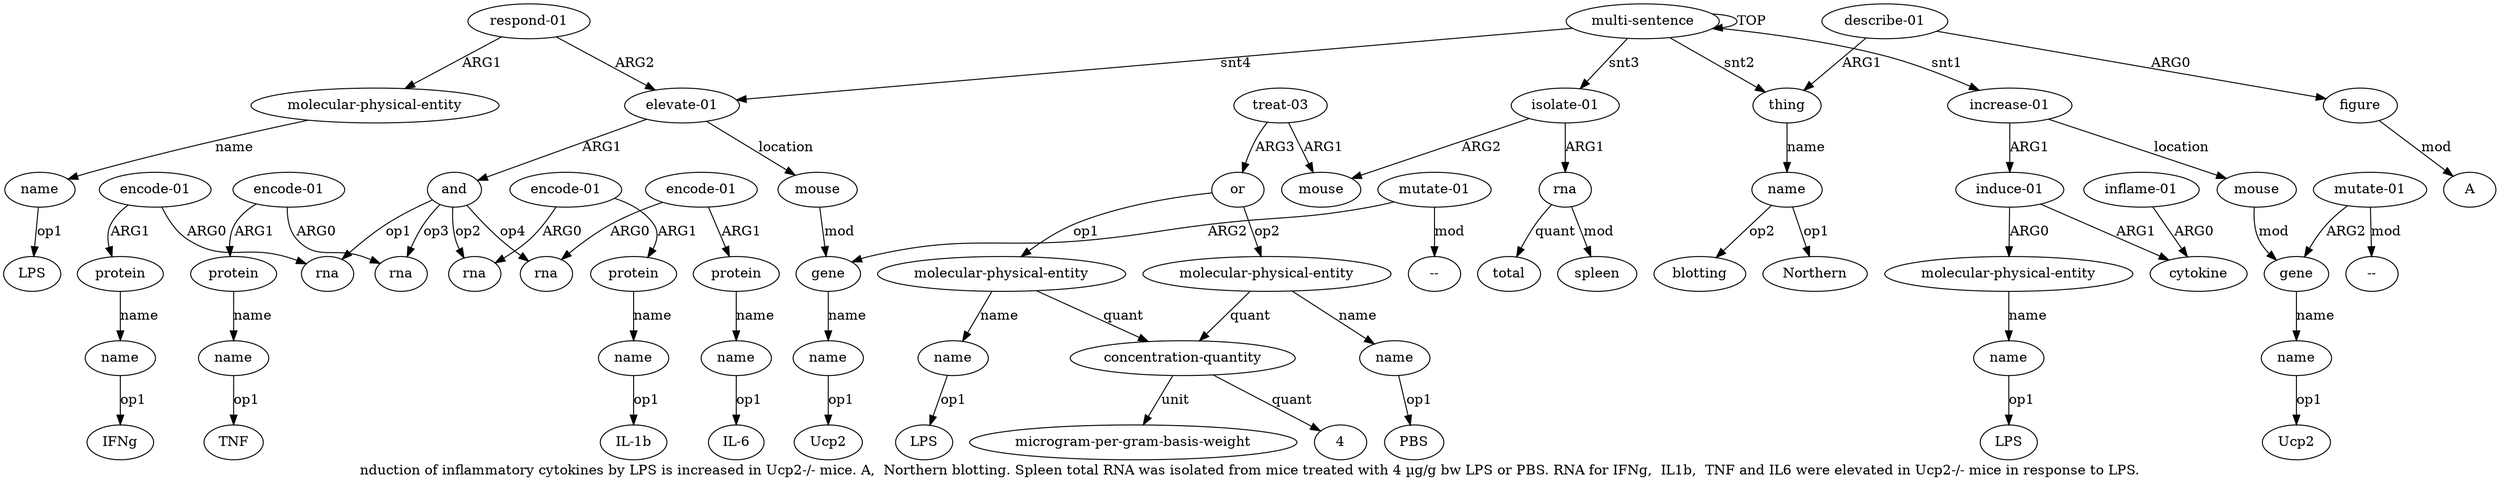 digraph  {
	graph [label="nduction of inflammatory cytokines by LPS is increased in Ucp2-/- mice. A,  Northern blotting. Spleen total RNA was isolated from \
mice treated with 4 µg/g bw LPS or PBS. RNA for IFNg,  IL1b,  TNF and IL6 were elevated in Ucp2-/- mice in response to LPS."];
	node [label="\N"];
	a20	 [color=black,
		gold_ind=20,
		gold_label="treat-03",
		label="treat-03",
		test_ind=20,
		test_label="treat-03"];
	a21	 [color=black,
		gold_ind=21,
		gold_label=or,
		label=or,
		test_ind=21,
		test_label=or];
	a20 -> a21 [key=0,
	color=black,
	gold_label=ARG3,
	label=ARG3,
	test_label=ARG3];
a19 [color=black,
	gold_ind=19,
	gold_label=mouse,
	label=mouse,
	test_ind=19,
	test_label=mouse];
a20 -> a19 [key=0,
color=black,
gold_label=ARG1,
label=ARG1,
test_label=ARG1];
a22 [color=black,
gold_ind=22,
gold_label="molecular-physical-entity",
label="molecular-physical-entity",
test_ind=22,
test_label="molecular-physical-entity"];
a21 -> a22 [key=0,
color=black,
gold_label=op1,
label=op1,
test_label=op1];
a26 [color=black,
gold_ind=26,
gold_label="molecular-physical-entity",
label="molecular-physical-entity",
test_ind=26,
test_label="molecular-physical-entity"];
a21 -> a26 [key=0,
color=black,
gold_label=op2,
label=op2,
test_label=op2];
a23 [color=black,
gold_ind=23,
gold_label=name,
label=name,
test_ind=23,
test_label=name];
a22 -> a23 [key=0,
color=black,
gold_label=name,
label=name,
test_label=name];
a24 [color=black,
gold_ind=24,
gold_label="concentration-quantity",
label="concentration-quantity",
test_ind=24,
test_label="concentration-quantity"];
a22 -> a24 [key=0,
color=black,
gold_label=quant,
label=quant,
test_label=quant];
"a23 LPS" [color=black,
gold_ind=-1,
gold_label=LPS,
label=LPS,
test_ind=-1,
test_label=LPS];
a23 -> "a23 LPS" [key=0,
color=black,
gold_label=op1,
label=op1,
test_label=op1];
a25 [color=black,
gold_ind=25,
gold_label="microgram-per-gram-basis-weight",
label="microgram-per-gram-basis-weight",
test_ind=25,
test_label="microgram-per-gram-basis-weight"];
a24 -> a25 [key=0,
color=black,
gold_label=unit,
label=unit,
test_label=unit];
"a24 4" [color=black,
gold_ind=-1,
gold_label=4,
label=4,
test_ind=-1,
test_label=4];
a24 -> "a24 4" [key=0,
color=black,
gold_label=quant,
label=quant,
test_label=quant];
a26 -> a24 [key=0,
color=black,
gold_label=quant,
label=quant,
test_label=quant];
a27 [color=black,
gold_ind=27,
gold_label=name,
label=name,
test_ind=27,
test_label=name];
a26 -> a27 [key=0,
color=black,
gold_label=name,
label=name,
test_label=name];
"a27 PBS" [color=black,
gold_ind=-1,
gold_label=PBS,
label=PBS,
test_ind=-1,
test_label=PBS];
a27 -> "a27 PBS" [key=0,
color=black,
gold_label=op1,
label=op1,
test_label=op1];
a28 [color=black,
gold_ind=28,
gold_label="elevate-01",
label="elevate-01",
test_ind=28,
test_label="elevate-01"];
a29 [color=black,
gold_ind=29,
gold_label=and,
label=and,
test_ind=29,
test_label=and];
a28 -> a29 [key=0,
color=black,
gold_label=ARG1,
label=ARG1,
test_label=ARG1];
a46 [color=black,
gold_ind=46,
gold_label=mouse,
label=mouse,
test_ind=46,
test_label=mouse];
a28 -> a46 [key=0,
color=black,
gold_label=location,
label=location,
test_label=location];
a30 [color=black,
gold_ind=30,
gold_label=rna,
label=rna,
test_ind=30,
test_label=rna];
a29 -> a30 [key=0,
color=black,
gold_label=op1,
label=op1,
test_label=op1];
a34 [color=black,
gold_ind=34,
gold_label=rna,
label=rna,
test_ind=34,
test_label=rna];
a29 -> a34 [key=0,
color=black,
gold_label=op2,
label=op2,
test_label=op2];
a38 [color=black,
gold_ind=38,
gold_label=rna,
label=rna,
test_ind=38,
test_label=rna];
a29 -> a38 [key=0,
color=black,
gold_label=op3,
label=op3,
test_label=op3];
a42 [color=black,
gold_ind=42,
gold_label=rna,
label=rna,
test_ind=42,
test_label=rna];
a29 -> a42 [key=0,
color=black,
gold_label=op4,
label=op4,
test_label=op4];
a31 [color=black,
gold_ind=31,
gold_label="encode-01",
label="encode-01",
test_ind=31,
test_label="encode-01"];
a31 -> a30 [key=0,
color=black,
gold_label=ARG0,
label=ARG0,
test_label=ARG0];
a32 [color=black,
gold_ind=32,
gold_label=protein,
label=protein,
test_ind=32,
test_label=protein];
a31 -> a32 [key=0,
color=black,
gold_label=ARG1,
label=ARG1,
test_label=ARG1];
"a12 blotting" [color=black,
gold_ind=-1,
gold_label=blotting,
label=blotting,
test_ind=-1,
test_label=blotting];
"a52 LPS" [color=black,
gold_ind=-1,
gold_label=LPS,
label=LPS,
test_ind=-1,
test_label=LPS];
"a33 IFNg" [color=black,
gold_ind=-1,
gold_label=IFNg,
label=IFNg,
test_ind=-1,
test_label=IFNg];
"a45 IL-6" [color=black,
gold_ind=-1,
gold_label="IL-6",
label="IL-6",
test_ind=-1,
test_label="IL-6"];
"a49 --" [color=black,
gold_ind=-1,
gold_label="--",
label="--",
test_ind=-1,
test_label="--"];
a37 [color=black,
gold_ind=37,
gold_label=name,
label=name,
test_ind=37,
test_label=name];
"a37 IL-1b" [color=black,
gold_ind=-1,
gold_label="IL-1b",
label="IL-1b",
test_ind=-1,
test_label="IL-1b"];
a37 -> "a37 IL-1b" [key=0,
color=black,
gold_label=op1,
label=op1,
test_label=op1];
"a10 --" [color=black,
gold_ind=-1,
gold_label="--",
label="--",
test_ind=-1,
test_label="--"];
"a12 Northern" [color=black,
gold_ind=-1,
gold_label=Northern,
label=Northern,
test_ind=-1,
test_label=Northern];
a36 [color=black,
gold_ind=36,
gold_label=protein,
label=protein,
test_ind=36,
test_label=protein];
a36 -> a37 [key=0,
color=black,
gold_label=name,
label=name,
test_label=name];
a33 [color=black,
gold_ind=33,
gold_label=name,
label=name,
test_ind=33,
test_label=name];
a33 -> "a33 IFNg" [key=0,
color=black,
gold_label=op1,
label=op1,
test_label=op1];
a35 [color=black,
gold_ind=35,
gold_label="encode-01",
label="encode-01",
test_ind=35,
test_label="encode-01"];
a35 -> a36 [key=0,
color=black,
gold_label=ARG1,
label=ARG1,
test_label=ARG1];
a35 -> a34 [key=0,
color=black,
gold_label=ARG0,
label=ARG0,
test_label=ARG0];
a51 [color=black,
gold_ind=51,
gold_label="molecular-physical-entity",
label="molecular-physical-entity",
test_ind=51,
test_label="molecular-physical-entity"];
a52 [color=black,
gold_ind=52,
gold_label=name,
label=name,
test_ind=52,
test_label=name];
a51 -> a52 [key=0,
color=black,
gold_label=name,
label=name,
test_label=name];
a50 [color=black,
gold_ind=50,
gold_label="respond-01",
label="respond-01",
test_ind=50,
test_label="respond-01"];
a50 -> a28 [key=0,
color=black,
gold_label=ARG2,
label=ARG2,
test_label=ARG2];
a50 -> a51 [key=0,
color=black,
gold_label=ARG1,
label=ARG1,
test_label=ARG1];
a52 -> "a52 LPS" [key=0,
color=black,
gold_label=op1,
label=op1,
test_label=op1];
"a41 TNF" [color=black,
gold_ind=-1,
gold_label=TNF,
label=TNF,
test_ind=-1,
test_label=TNF];
"a14 A" [color=black,
gold_ind=-1,
gold_label=A,
label=A,
test_ind=-1,
test_label=A];
a32 -> a33 [key=0,
color=black,
gold_label=name,
label=name,
test_label=name];
a15 [color=black,
gold_ind=15,
gold_label="isolate-01",
label="isolate-01",
test_ind=15,
test_label="isolate-01"];
a16 [color=black,
gold_ind=16,
gold_label=rna,
label=rna,
test_ind=16,
test_label=rna];
a15 -> a16 [key=0,
color=black,
gold_label=ARG1,
label=ARG1,
test_label=ARG1];
a15 -> a19 [key=0,
color=black,
gold_label=ARG2,
label=ARG2,
test_label=ARG2];
a14 [color=black,
gold_ind=14,
gold_label=figure,
label=figure,
test_ind=14,
test_label=figure];
a14 -> "a14 A" [key=0,
color=black,
gold_label=mod,
label=mod,
test_label=mod];
a17 [color=black,
gold_ind=17,
gold_label=total,
label=total,
test_ind=17,
test_label=total];
a16 -> a17 [key=0,
color=black,
gold_label=quant,
label=quant,
test_label=quant];
a18 [color=black,
gold_ind=18,
gold_label=spleen,
label=spleen,
test_ind=18,
test_label=spleen];
a16 -> a18 [key=0,
color=black,
gold_label=mod,
label=mod,
test_label=mod];
a11 [color=black,
gold_ind=11,
gold_label=thing,
label=thing,
test_ind=11,
test_label=thing];
a12 [color=black,
gold_ind=12,
gold_label=name,
label=name,
test_ind=12,
test_label=name];
a11 -> a12 [key=0,
color=black,
gold_label=name,
label=name,
test_label=name];
a10 [color=black,
gold_ind=10,
gold_label="mutate-01",
label="mutate-01",
test_ind=10,
test_label="mutate-01"];
a10 -> "a10 --" [key=0,
color=black,
gold_label=mod,
label=mod,
test_label=mod];
a8 [color=black,
gold_ind=8,
gold_label=gene,
label=gene,
test_ind=8,
test_label=gene];
a10 -> a8 [key=0,
color=black,
gold_label=ARG2,
label=ARG2,
test_label=ARG2];
a13 [color=black,
gold_ind=13,
gold_label="describe-01",
label="describe-01",
test_ind=13,
test_label="describe-01"];
a13 -> a14 [key=0,
color=black,
gold_label=ARG0,
label=ARG0,
test_label=ARG0];
a13 -> a11 [key=0,
color=black,
gold_label=ARG1,
label=ARG1,
test_label=ARG1];
a12 -> "a12 blotting" [key=0,
color=black,
gold_label=op2,
label=op2,
test_label=op2];
a12 -> "a12 Northern" [key=0,
color=black,
gold_label=op1,
label=op1,
test_label=op1];
a39 [color=black,
gold_ind=39,
gold_label="encode-01",
label="encode-01",
test_ind=39,
test_label="encode-01"];
a39 -> a38 [key=0,
color=black,
gold_label=ARG0,
label=ARG0,
test_label=ARG0];
a40 [color=black,
gold_ind=40,
gold_label=protein,
label=protein,
test_ind=40,
test_label=protein];
a39 -> a40 [key=0,
color=black,
gold_label=ARG1,
label=ARG1,
test_label=ARG1];
a1 [color=black,
gold_ind=1,
gold_label="increase-01",
label="increase-01",
test_ind=1,
test_label="increase-01"];
a2 [color=black,
gold_ind=2,
gold_label="induce-01",
label="induce-01",
test_ind=2,
test_label="induce-01"];
a1 -> a2 [key=0,
color=black,
gold_label=ARG1,
label=ARG1,
test_label=ARG1];
a7 [color=black,
gold_ind=7,
gold_label=mouse,
label=mouse,
test_ind=7,
test_label=mouse];
a1 -> a7 [key=0,
color=black,
gold_label=location,
label=location,
test_label=location];
a0 [color=black,
gold_ind=0,
gold_label="multi-sentence",
label="multi-sentence",
test_ind=0,
test_label="multi-sentence"];
a0 -> a28 [key=0,
color=black,
gold_label=snt4,
label=snt4,
test_label=snt4];
a0 -> a15 [key=0,
color=black,
gold_label=snt3,
label=snt3,
test_label=snt3];
a0 -> a11 [key=0,
color=black,
gold_label=snt2,
label=snt2,
test_label=snt2];
a0 -> a1 [key=0,
color=black,
gold_label=snt1,
label=snt1,
test_label=snt1];
a0 -> a0 [key=0,
color=black,
gold_label=TOP,
label=TOP,
test_label=TOP];
a3 [color=black,
gold_ind=3,
gold_label="molecular-physical-entity",
label="molecular-physical-entity",
test_ind=3,
test_label="molecular-physical-entity"];
a4 [color=black,
gold_ind=4,
gold_label=name,
label=name,
test_ind=4,
test_label=name];
a3 -> a4 [key=0,
color=black,
gold_label=name,
label=name,
test_label=name];
a2 -> a3 [key=0,
color=black,
gold_label=ARG0,
label=ARG0,
test_label=ARG0];
a5 [color=black,
gold_ind=5,
gold_label=cytokine,
label=cytokine,
test_ind=5,
test_label=cytokine];
a2 -> a5 [key=0,
color=black,
gold_label=ARG1,
label=ARG1,
test_label=ARG1];
"a4 LPS" [color=black,
gold_ind=-1,
gold_label=LPS,
label=LPS,
test_ind=-1,
test_label=LPS];
a4 -> "a4 LPS" [key=0,
color=black,
gold_label=op1,
label=op1,
test_label=op1];
a7 -> a8 [key=0,
color=black,
gold_label=mod,
label=mod,
test_label=mod];
a6 [color=black,
gold_ind=6,
gold_label="inflame-01",
label="inflame-01",
test_ind=6,
test_label="inflame-01"];
a6 -> a5 [key=0,
color=black,
gold_label=ARG0,
label=ARG0,
test_label=ARG0];
a9 [color=black,
gold_ind=9,
gold_label=name,
label=name,
test_ind=9,
test_label=name];
"a9 Ucp2" [color=black,
gold_ind=-1,
gold_label=Ucp2,
label=Ucp2,
test_ind=-1,
test_label=Ucp2];
a9 -> "a9 Ucp2" [key=0,
color=black,
gold_label=op1,
label=op1,
test_label=op1];
a8 -> a9 [key=0,
color=black,
gold_label=name,
label=name,
test_label=name];
"a48 Ucp2" [color=black,
gold_ind=-1,
gold_label=Ucp2,
label=Ucp2,
test_ind=-1,
test_label=Ucp2];
a47 [color=black,
gold_ind=47,
gold_label=gene,
label=gene,
test_ind=47,
test_label=gene];
a46 -> a47 [key=0,
color=black,
gold_label=mod,
label=mod,
test_label=mod];
a48 [color=black,
gold_ind=48,
gold_label=name,
label=name,
test_ind=48,
test_label=name];
a47 -> a48 [key=0,
color=black,
gold_label=name,
label=name,
test_label=name];
a44 [color=black,
gold_ind=44,
gold_label=protein,
label=protein,
test_ind=44,
test_label=protein];
a45 [color=black,
gold_ind=45,
gold_label=name,
label=name,
test_ind=45,
test_label=name];
a44 -> a45 [key=0,
color=black,
gold_label=name,
label=name,
test_label=name];
a45 -> "a45 IL-6" [key=0,
color=black,
gold_label=op1,
label=op1,
test_label=op1];
a43 [color=black,
gold_ind=43,
gold_label="encode-01",
label="encode-01",
test_ind=43,
test_label="encode-01"];
a43 -> a44 [key=0,
color=black,
gold_label=ARG1,
label=ARG1,
test_label=ARG1];
a43 -> a42 [key=0,
color=black,
gold_label=ARG0,
label=ARG0,
test_label=ARG0];
a41 [color=black,
gold_ind=41,
gold_label=name,
label=name,
test_ind=41,
test_label=name];
a40 -> a41 [key=0,
color=black,
gold_label=name,
label=name,
test_label=name];
a41 -> "a41 TNF" [key=0,
color=black,
gold_label=op1,
label=op1,
test_label=op1];
a48 -> "a48 Ucp2" [key=0,
color=black,
gold_label=op1,
label=op1,
test_label=op1];
a49 [color=black,
gold_ind=49,
gold_label="mutate-01",
label="mutate-01",
test_ind=49,
test_label="mutate-01"];
a49 -> "a49 --" [key=0,
color=black,
gold_label=mod,
label=mod,
test_label=mod];
a49 -> a47 [key=0,
color=black,
gold_label=ARG2,
label=ARG2,
test_label=ARG2];
}

